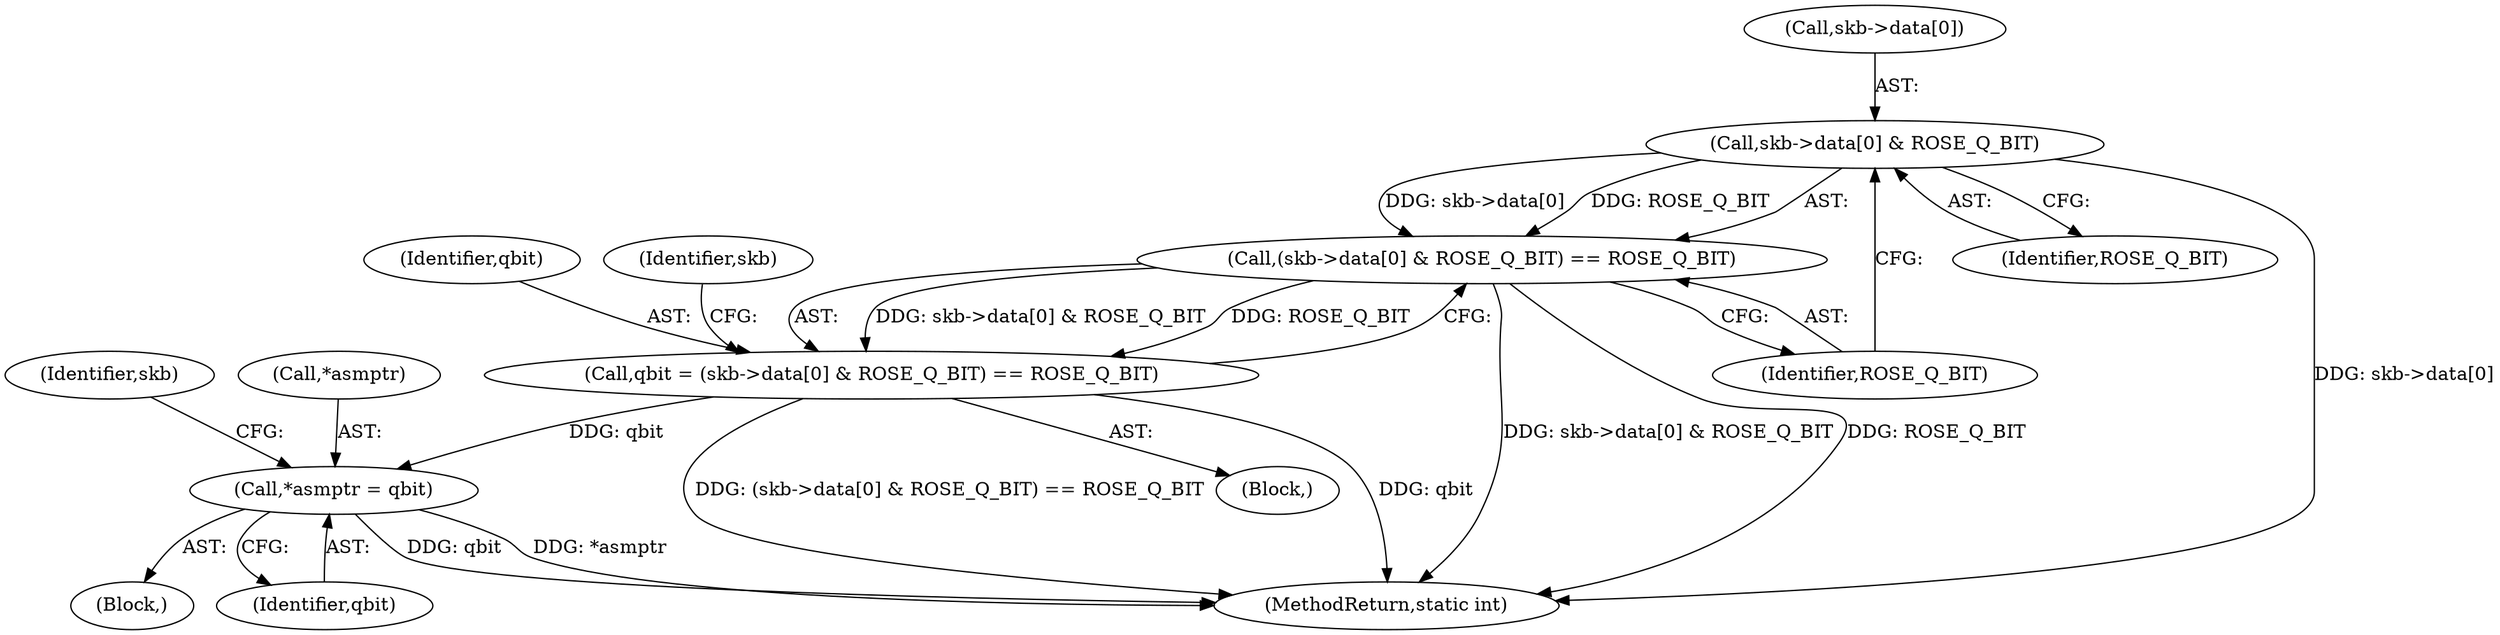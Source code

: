 digraph "0_linux_f3d3342602f8bcbf37d7c46641cb9bca7618eb1c_28@array" {
"1000155" [label="(Call,skb->data[0] & ROSE_Q_BIT)"];
"1000154" [label="(Call,(skb->data[0] & ROSE_Q_BIT) == ROSE_Q_BIT)"];
"1000152" [label="(Call,qbit = (skb->data[0] & ROSE_Q_BIT) == ROSE_Q_BIT)"];
"1000176" [label="(Call,*asmptr = qbit)"];
"1000162" [label="(Identifier,ROSE_Q_BIT)"];
"1000170" [label="(Block,)"];
"1000156" [label="(Call,skb->data[0])"];
"1000329" [label="(MethodReturn,static int)"];
"1000161" [label="(Identifier,ROSE_Q_BIT)"];
"1000179" [label="(Identifier,qbit)"];
"1000155" [label="(Call,skb->data[0] & ROSE_Q_BIT)"];
"1000177" [label="(Call,*asmptr)"];
"1000176" [label="(Call,*asmptr = qbit)"];
"1000164" [label="(Identifier,skb)"];
"1000153" [label="(Identifier,qbit)"];
"1000181" [label="(Identifier,skb)"];
"1000152" [label="(Call,qbit = (skb->data[0] & ROSE_Q_BIT) == ROSE_Q_BIT)"];
"1000154" [label="(Call,(skb->data[0] & ROSE_Q_BIT) == ROSE_Q_BIT)"];
"1000108" [label="(Block,)"];
"1000155" -> "1000154"  [label="AST: "];
"1000155" -> "1000161"  [label="CFG: "];
"1000156" -> "1000155"  [label="AST: "];
"1000161" -> "1000155"  [label="AST: "];
"1000162" -> "1000155"  [label="CFG: "];
"1000155" -> "1000329"  [label="DDG: skb->data[0]"];
"1000155" -> "1000154"  [label="DDG: skb->data[0]"];
"1000155" -> "1000154"  [label="DDG: ROSE_Q_BIT"];
"1000154" -> "1000152"  [label="AST: "];
"1000154" -> "1000162"  [label="CFG: "];
"1000162" -> "1000154"  [label="AST: "];
"1000152" -> "1000154"  [label="CFG: "];
"1000154" -> "1000329"  [label="DDG: skb->data[0] & ROSE_Q_BIT"];
"1000154" -> "1000329"  [label="DDG: ROSE_Q_BIT"];
"1000154" -> "1000152"  [label="DDG: skb->data[0] & ROSE_Q_BIT"];
"1000154" -> "1000152"  [label="DDG: ROSE_Q_BIT"];
"1000152" -> "1000108"  [label="AST: "];
"1000153" -> "1000152"  [label="AST: "];
"1000164" -> "1000152"  [label="CFG: "];
"1000152" -> "1000329"  [label="DDG: qbit"];
"1000152" -> "1000329"  [label="DDG: (skb->data[0] & ROSE_Q_BIT) == ROSE_Q_BIT"];
"1000152" -> "1000176"  [label="DDG: qbit"];
"1000176" -> "1000170"  [label="AST: "];
"1000176" -> "1000179"  [label="CFG: "];
"1000177" -> "1000176"  [label="AST: "];
"1000179" -> "1000176"  [label="AST: "];
"1000181" -> "1000176"  [label="CFG: "];
"1000176" -> "1000329"  [label="DDG: qbit"];
"1000176" -> "1000329"  [label="DDG: *asmptr"];
}
